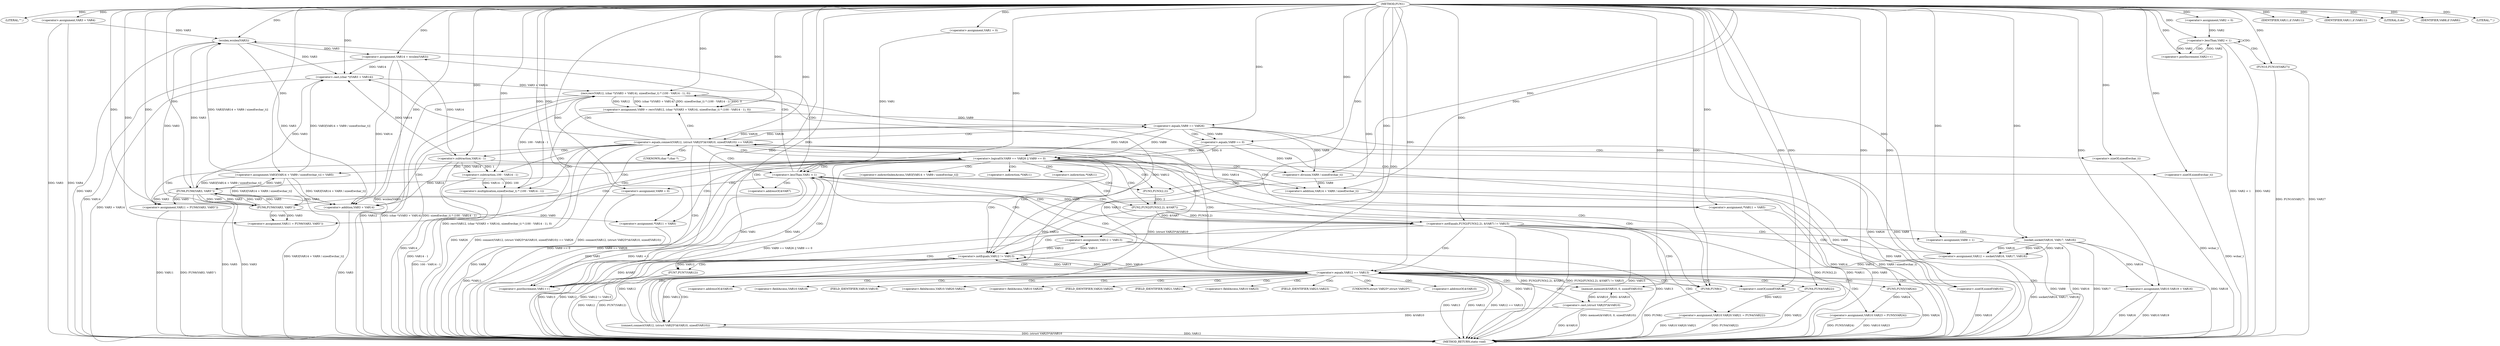 digraph FUN1 {  
"1000100" [label = "(METHOD,FUN1)" ]
"1000291" [label = "(METHOD_RETURN,static void)" ]
"1000105" [label = "(LITERAL,\"\",)" ]
"1000106" [label = "(<operator>.assignment,VAR3 = VAR4)" ]
"1000110" [label = "(<operator>.assignment,VAR1 = 0)" ]
"1000113" [label = "(<operator>.lessThan,VAR1 < 1)" ]
"1000116" [label = "(<operator>.postIncrement,VAR1++)" ]
"1000122" [label = "(<operator>.assignment,VAR8 = 0)" ]
"1000129" [label = "(<operator>.assignment,VAR12 = VAR13)" ]
"1000133" [label = "(<operator>.assignment,VAR14 = wcslen(VAR3))" ]
"1000135" [label = "(wcslen,wcslen(VAR3))" ]
"1000140" [label = "(<operator>.notEquals,FUN2(FUN3(2,2), &VAR7) != VAR15)" ]
"1000141" [label = "(FUN2,FUN2(FUN3(2,2), &VAR7))" ]
"1000142" [label = "(FUN3,FUN3(2,2))" ]
"1000150" [label = "(<operator>.assignment,VAR8 = 1)" ]
"1000153" [label = "(<operator>.assignment,VAR12 = socket(VAR16, VAR17, VAR18))" ]
"1000155" [label = "(socket,socket(VAR16, VAR17, VAR18))" ]
"1000160" [label = "(<operator>.equals,VAR12 == VAR13)" ]
"1000165" [label = "(memset,memset(&VAR10, 0, sizeof(VAR10)))" ]
"1000169" [label = "(<operator>.sizeOf,sizeof(VAR10))" ]
"1000171" [label = "(<operator>.assignment,VAR10.VAR19 = VAR16)" ]
"1000176" [label = "(<operator>.assignment,VAR10.VAR20.VAR21 = FUN4(VAR22))" ]
"1000182" [label = "(FUN4,FUN4(VAR22))" ]
"1000184" [label = "(<operator>.assignment,VAR10.VAR23 = FUN5(VAR24))" ]
"1000188" [label = "(FUN5,FUN5(VAR24))" ]
"1000191" [label = "(<operator>.equals,connect(VAR12, (struct VAR25*)&VAR10, sizeof(VAR10)) == VAR26)" ]
"1000192" [label = "(connect,connect(VAR12, (struct VAR25*)&VAR10, sizeof(VAR10)))" ]
"1000194" [label = "(<operator>.cast,(struct VAR25*)&VAR10)" ]
"1000198" [label = "(<operator>.sizeOf,sizeof(VAR10))" ]
"1000203" [label = "(<operator>.assignment,VAR9 = recv(VAR12, (char *)(VAR3 + VAR14), sizeof(wchar_t) * (100 - VAR14 - 1), 0))" ]
"1000205" [label = "(recv,recv(VAR12, (char *)(VAR3 + VAR14), sizeof(wchar_t) * (100 - VAR14 - 1), 0))" ]
"1000207" [label = "(<operator>.cast,(char *)(VAR3 + VAR14))" ]
"1000209" [label = "(<operator>.addition,VAR3 + VAR14)" ]
"1000212" [label = "(<operator>.multiplication,sizeof(wchar_t) * (100 - VAR14 - 1))" ]
"1000213" [label = "(<operator>.sizeOf,sizeof(wchar_t))" ]
"1000215" [label = "(<operator>.subtraction,100 - VAR14 - 1)" ]
"1000217" [label = "(<operator>.subtraction,VAR14 - 1)" ]
"1000222" [label = "(<operator>.logicalOr,VAR9 == VAR26 || VAR9 == 0)" ]
"1000223" [label = "(<operator>.equals,VAR9 == VAR26)" ]
"1000226" [label = "(<operator>.equals,VAR9 == 0)" ]
"1000231" [label = "(<operator>.assignment,VAR3[VAR14 + VAR9 / sizeof(wchar_t)] = VAR5)" ]
"1000234" [label = "(<operator>.addition,VAR14 + VAR9 / sizeof(wchar_t))" ]
"1000236" [label = "(<operator>.division,VAR9 / sizeof(wchar_t))" ]
"1000238" [label = "(<operator>.sizeOf,sizeof(wchar_t))" ]
"1000241" [label = "(<operator>.assignment,VAR11 = FUN6(VAR3, VAR5''))" ]
"1000243" [label = "(FUN6,FUN6(VAR3, VAR5''))" ]
"1000247" [label = "(IDENTIFIER,VAR11,if (VAR11))" ]
"1000249" [label = "(<operator>.assignment,*VAR11 = VAR5)" ]
"1000253" [label = "(<operator>.assignment,VAR11 = FUN6(VAR3, VAR5''))" ]
"1000255" [label = "(FUN6,FUN6(VAR3, VAR5''))" ]
"1000259" [label = "(IDENTIFIER,VAR11,if (VAR11))" ]
"1000261" [label = "(<operator>.assignment,*VAR11 = VAR5)" ]
"1000265" [label = "(LITERAL,0,do)" ]
"1000267" [label = "(<operator>.notEquals,VAR12 != VAR13)" ]
"1000271" [label = "(FUN7,FUN7(VAR12))" ]
"1000274" [label = "(IDENTIFIER,VAR8,if (VAR8))" ]
"1000276" [label = "(FUN8,FUN8())" ]
"1000278" [label = "(<operator>.assignment,VAR2 = 0)" ]
"1000281" [label = "(<operator>.lessThan,VAR2 < 1)" ]
"1000284" [label = "(<operator>.postIncrement,VAR2++)" ]
"1000288" [label = "(LITERAL,\"\",)" ]
"1000289" [label = "(FUN10,FUN10(VAR27))" ]
"1000145" [label = "(<operator>.addressOf,&VAR7)" ]
"1000166" [label = "(<operator>.addressOf,&VAR10)" ]
"1000172" [label = "(<operator>.fieldAccess,VAR10.VAR19)" ]
"1000174" [label = "(FIELD_IDENTIFIER,VAR19,VAR19)" ]
"1000177" [label = "(<operator>.fieldAccess,VAR10.VAR20.VAR21)" ]
"1000178" [label = "(<operator>.fieldAccess,VAR10.VAR20)" ]
"1000180" [label = "(FIELD_IDENTIFIER,VAR20,VAR20)" ]
"1000181" [label = "(FIELD_IDENTIFIER,VAR21,VAR21)" ]
"1000185" [label = "(<operator>.fieldAccess,VAR10.VAR23)" ]
"1000187" [label = "(FIELD_IDENTIFIER,VAR23,VAR23)" ]
"1000195" [label = "(UNKNOWN,struct VAR25*,struct VAR25*)" ]
"1000196" [label = "(<operator>.addressOf,&VAR10)" ]
"1000208" [label = "(UNKNOWN,char *,char *)" ]
"1000232" [label = "(<operator>.indirectIndexAccess,VAR3[VAR14 + VAR9 / sizeof(wchar_t)])" ]
"1000250" [label = "(<operator>.indirection,*VAR11)" ]
"1000262" [label = "(<operator>.indirection,*VAR11)" ]
  "1000129" -> "1000291"  [ label = "DDG: VAR12"] 
  "1000184" -> "1000291"  [ label = "DDG: VAR10.VAR23"] 
  "1000253" -> "1000291"  [ label = "DDG: FUN6(VAR3, VAR5'')"] 
  "1000222" -> "1000291"  [ label = "DDG: VAR9 == 0"] 
  "1000176" -> "1000291"  [ label = "DDG: FUN4(VAR22)"] 
  "1000184" -> "1000291"  [ label = "DDG: FUN5(VAR24)"] 
  "1000171" -> "1000291"  [ label = "DDG: VAR10.VAR19"] 
  "1000141" -> "1000291"  [ label = "DDG: FUN3(2,2)"] 
  "1000223" -> "1000291"  [ label = "DDG: VAR26"] 
  "1000192" -> "1000291"  [ label = "DDG: (struct VAR25*)&VAR10"] 
  "1000226" -> "1000291"  [ label = "DDG: VAR9"] 
  "1000222" -> "1000291"  [ label = "DDG: VAR9 == VAR26"] 
  "1000106" -> "1000291"  [ label = "DDG: VAR4"] 
  "1000236" -> "1000291"  [ label = "DDG: VAR9"] 
  "1000207" -> "1000291"  [ label = "DDG: VAR3 + VAR14"] 
  "1000281" -> "1000291"  [ label = "DDG: VAR2"] 
  "1000209" -> "1000291"  [ label = "DDG: VAR3"] 
  "1000106" -> "1000291"  [ label = "DDG: VAR3"] 
  "1000234" -> "1000291"  [ label = "DDG: VAR9 / sizeof(wchar_t)"] 
  "1000150" -> "1000291"  [ label = "DDG: VAR8"] 
  "1000238" -> "1000291"  [ label = "DDG: wchar_t"] 
  "1000289" -> "1000291"  [ label = "DDG: VAR27"] 
  "1000234" -> "1000291"  [ label = "DDG: VAR14"] 
  "1000191" -> "1000291"  [ label = "DDG: VAR26"] 
  "1000155" -> "1000291"  [ label = "DDG: VAR17"] 
  "1000215" -> "1000291"  [ label = "DDG: VAR14 - 1"] 
  "1000160" -> "1000291"  [ label = "DDG: VAR12 == VAR13"] 
  "1000213" -> "1000291"  [ label = "DDG: wchar_t"] 
  "1000253" -> "1000291"  [ label = "DDG: VAR11"] 
  "1000188" -> "1000291"  [ label = "DDG: VAR24"] 
  "1000113" -> "1000291"  [ label = "DDG: VAR1"] 
  "1000205" -> "1000291"  [ label = "DDG: VAR12"] 
  "1000122" -> "1000291"  [ label = "DDG: VAR8"] 
  "1000140" -> "1000291"  [ label = "DDG: FUN2(FUN3(2,2), &VAR7)"] 
  "1000267" -> "1000291"  [ label = "DDG: VAR13"] 
  "1000140" -> "1000291"  [ label = "DDG: FUN2(FUN3(2,2), &VAR7) != VAR15"] 
  "1000267" -> "1000291"  [ label = "DDG: VAR12"] 
  "1000153" -> "1000291"  [ label = "DDG: socket(VAR16, VAR17, VAR18)"] 
  "1000155" -> "1000291"  [ label = "DDG: VAR18"] 
  "1000289" -> "1000291"  [ label = "DDG: FUN10(VAR27)"] 
  "1000267" -> "1000291"  [ label = "DDG: VAR12 != VAR13"] 
  "1000133" -> "1000291"  [ label = "DDG: VAR14"] 
  "1000191" -> "1000291"  [ label = "DDG: connect(VAR12, (struct VAR25*)&VAR10, sizeof(VAR10)) == VAR26"] 
  "1000261" -> "1000291"  [ label = "DDG: VAR5"] 
  "1000217" -> "1000291"  [ label = "DDG: VAR14"] 
  "1000222" -> "1000291"  [ label = "DDG: VAR9 == VAR26 || VAR9 == 0"] 
  "1000205" -> "1000291"  [ label = "DDG: (char *)(VAR3 + VAR14)"] 
  "1000276" -> "1000291"  [ label = "DDG: FUN8()"] 
  "1000205" -> "1000291"  [ label = "DDG: sizeof(wchar_t) * (100 - VAR14 - 1)"] 
  "1000261" -> "1000291"  [ label = "DDG: *VAR11"] 
  "1000198" -> "1000291"  [ label = "DDG: VAR10"] 
  "1000231" -> "1000291"  [ label = "DDG: VAR3[VAR14 + VAR9 / sizeof(wchar_t)]"] 
  "1000133" -> "1000291"  [ label = "DDG: wcslen(VAR3)"] 
  "1000192" -> "1000291"  [ label = "DDG: VAR12"] 
  "1000113" -> "1000291"  [ label = "DDG: VAR1 < 1"] 
  "1000281" -> "1000291"  [ label = "DDG: VAR2 < 1"] 
  "1000135" -> "1000291"  [ label = "DDG: VAR3"] 
  "1000141" -> "1000291"  [ label = "DDG: &VAR7"] 
  "1000212" -> "1000291"  [ label = "DDG: 100 - VAR14 - 1"] 
  "1000176" -> "1000291"  [ label = "DDG: VAR10.VAR20.VAR21"] 
  "1000255" -> "1000291"  [ label = "DDG: VAR5"] 
  "1000155" -> "1000291"  [ label = "DDG: VAR16"] 
  "1000249" -> "1000291"  [ label = "DDG: *VAR11"] 
  "1000271" -> "1000291"  [ label = "DDG: VAR12"] 
  "1000203" -> "1000291"  [ label = "DDG: recv(VAR12, (char *)(VAR3 + VAR14), sizeof(wchar_t) * (100 - VAR14 - 1), 0)"] 
  "1000255" -> "1000291"  [ label = "DDG: VAR3"] 
  "1000194" -> "1000291"  [ label = "DDG: &VAR10"] 
  "1000160" -> "1000291"  [ label = "DDG: VAR13"] 
  "1000140" -> "1000291"  [ label = "DDG: VAR15"] 
  "1000160" -> "1000291"  [ label = "DDG: VAR12"] 
  "1000271" -> "1000291"  [ label = "DDG: FUN7(VAR12)"] 
  "1000182" -> "1000291"  [ label = "DDG: VAR22"] 
  "1000191" -> "1000291"  [ label = "DDG: connect(VAR12, (struct VAR25*)&VAR10, sizeof(VAR10))"] 
  "1000171" -> "1000291"  [ label = "DDG: VAR16"] 
  "1000223" -> "1000291"  [ label = "DDG: VAR9"] 
  "1000129" -> "1000291"  [ label = "DDG: VAR13"] 
  "1000165" -> "1000291"  [ label = "DDG: memset(&VAR10, 0, sizeof(VAR10))"] 
  "1000100" -> "1000105"  [ label = "DDG: "] 
  "1000100" -> "1000106"  [ label = "DDG: "] 
  "1000100" -> "1000110"  [ label = "DDG: "] 
  "1000116" -> "1000113"  [ label = "DDG: VAR1"] 
  "1000110" -> "1000113"  [ label = "DDG: VAR1"] 
  "1000100" -> "1000113"  [ label = "DDG: "] 
  "1000113" -> "1000116"  [ label = "DDG: VAR1"] 
  "1000100" -> "1000116"  [ label = "DDG: "] 
  "1000100" -> "1000122"  [ label = "DDG: "] 
  "1000267" -> "1000129"  [ label = "DDG: VAR13"] 
  "1000100" -> "1000129"  [ label = "DDG: "] 
  "1000135" -> "1000133"  [ label = "DDG: VAR3"] 
  "1000100" -> "1000133"  [ label = "DDG: "] 
  "1000231" -> "1000135"  [ label = "DDG: VAR3[VAR14 + VAR9 / sizeof(wchar_t)]"] 
  "1000255" -> "1000135"  [ label = "DDG: VAR3"] 
  "1000106" -> "1000135"  [ label = "DDG: VAR3"] 
  "1000100" -> "1000135"  [ label = "DDG: "] 
  "1000141" -> "1000140"  [ label = "DDG: FUN3(2,2)"] 
  "1000141" -> "1000140"  [ label = "DDG: &VAR7"] 
  "1000142" -> "1000141"  [ label = "DDG: 2"] 
  "1000100" -> "1000142"  [ label = "DDG: "] 
  "1000100" -> "1000140"  [ label = "DDG: "] 
  "1000100" -> "1000150"  [ label = "DDG: "] 
  "1000155" -> "1000153"  [ label = "DDG: VAR16"] 
  "1000155" -> "1000153"  [ label = "DDG: VAR17"] 
  "1000155" -> "1000153"  [ label = "DDG: VAR18"] 
  "1000100" -> "1000153"  [ label = "DDG: "] 
  "1000100" -> "1000155"  [ label = "DDG: "] 
  "1000153" -> "1000160"  [ label = "DDG: VAR12"] 
  "1000100" -> "1000160"  [ label = "DDG: "] 
  "1000267" -> "1000160"  [ label = "DDG: VAR13"] 
  "1000194" -> "1000165"  [ label = "DDG: &VAR10"] 
  "1000100" -> "1000165"  [ label = "DDG: "] 
  "1000100" -> "1000169"  [ label = "DDG: "] 
  "1000155" -> "1000171"  [ label = "DDG: VAR16"] 
  "1000100" -> "1000171"  [ label = "DDG: "] 
  "1000182" -> "1000176"  [ label = "DDG: VAR22"] 
  "1000100" -> "1000182"  [ label = "DDG: "] 
  "1000188" -> "1000184"  [ label = "DDG: VAR24"] 
  "1000100" -> "1000188"  [ label = "DDG: "] 
  "1000192" -> "1000191"  [ label = "DDG: VAR12"] 
  "1000192" -> "1000191"  [ label = "DDG: (struct VAR25*)&VAR10"] 
  "1000160" -> "1000192"  [ label = "DDG: VAR12"] 
  "1000100" -> "1000192"  [ label = "DDG: "] 
  "1000194" -> "1000192"  [ label = "DDG: &VAR10"] 
  "1000165" -> "1000194"  [ label = "DDG: &VAR10"] 
  "1000100" -> "1000198"  [ label = "DDG: "] 
  "1000223" -> "1000191"  [ label = "DDG: VAR26"] 
  "1000100" -> "1000191"  [ label = "DDG: "] 
  "1000205" -> "1000203"  [ label = "DDG: VAR12"] 
  "1000205" -> "1000203"  [ label = "DDG: (char *)(VAR3 + VAR14)"] 
  "1000205" -> "1000203"  [ label = "DDG: sizeof(wchar_t) * (100 - VAR14 - 1)"] 
  "1000205" -> "1000203"  [ label = "DDG: 0"] 
  "1000100" -> "1000203"  [ label = "DDG: "] 
  "1000192" -> "1000205"  [ label = "DDG: VAR12"] 
  "1000100" -> "1000205"  [ label = "DDG: "] 
  "1000207" -> "1000205"  [ label = "DDG: VAR3 + VAR14"] 
  "1000231" -> "1000207"  [ label = "DDG: VAR3[VAR14 + VAR9 / sizeof(wchar_t)]"] 
  "1000135" -> "1000207"  [ label = "DDG: VAR3"] 
  "1000255" -> "1000207"  [ label = "DDG: VAR3"] 
  "1000100" -> "1000207"  [ label = "DDG: "] 
  "1000133" -> "1000207"  [ label = "DDG: VAR14"] 
  "1000217" -> "1000207"  [ label = "DDG: VAR14"] 
  "1000231" -> "1000209"  [ label = "DDG: VAR3[VAR14 + VAR9 / sizeof(wchar_t)]"] 
  "1000135" -> "1000209"  [ label = "DDG: VAR3"] 
  "1000255" -> "1000209"  [ label = "DDG: VAR3"] 
  "1000100" -> "1000209"  [ label = "DDG: "] 
  "1000133" -> "1000209"  [ label = "DDG: VAR14"] 
  "1000217" -> "1000209"  [ label = "DDG: VAR14"] 
  "1000212" -> "1000205"  [ label = "DDG: 100 - VAR14 - 1"] 
  "1000100" -> "1000212"  [ label = "DDG: "] 
  "1000100" -> "1000213"  [ label = "DDG: "] 
  "1000215" -> "1000212"  [ label = "DDG: 100"] 
  "1000215" -> "1000212"  [ label = "DDG: VAR14 - 1"] 
  "1000100" -> "1000215"  [ label = "DDG: "] 
  "1000217" -> "1000215"  [ label = "DDG: VAR14"] 
  "1000217" -> "1000215"  [ label = "DDG: 1"] 
  "1000100" -> "1000217"  [ label = "DDG: "] 
  "1000133" -> "1000217"  [ label = "DDG: VAR14"] 
  "1000223" -> "1000222"  [ label = "DDG: VAR9"] 
  "1000223" -> "1000222"  [ label = "DDG: VAR26"] 
  "1000203" -> "1000223"  [ label = "DDG: VAR9"] 
  "1000100" -> "1000223"  [ label = "DDG: "] 
  "1000191" -> "1000223"  [ label = "DDG: VAR26"] 
  "1000226" -> "1000222"  [ label = "DDG: VAR9"] 
  "1000226" -> "1000222"  [ label = "DDG: 0"] 
  "1000223" -> "1000226"  [ label = "DDG: VAR9"] 
  "1000100" -> "1000226"  [ label = "DDG: "] 
  "1000255" -> "1000231"  [ label = "DDG: VAR5"] 
  "1000100" -> "1000231"  [ label = "DDG: "] 
  "1000217" -> "1000234"  [ label = "DDG: VAR14"] 
  "1000100" -> "1000234"  [ label = "DDG: "] 
  "1000236" -> "1000234"  [ label = "DDG: VAR9"] 
  "1000226" -> "1000236"  [ label = "DDG: VAR9"] 
  "1000223" -> "1000236"  [ label = "DDG: VAR9"] 
  "1000100" -> "1000236"  [ label = "DDG: "] 
  "1000100" -> "1000238"  [ label = "DDG: "] 
  "1000243" -> "1000241"  [ label = "DDG: VAR3"] 
  "1000243" -> "1000241"  [ label = "DDG: VAR5"] 
  "1000100" -> "1000241"  [ label = "DDG: "] 
  "1000231" -> "1000243"  [ label = "DDG: VAR3[VAR14 + VAR9 / sizeof(wchar_t)]"] 
  "1000100" -> "1000243"  [ label = "DDG: "] 
  "1000135" -> "1000243"  [ label = "DDG: VAR3"] 
  "1000255" -> "1000243"  [ label = "DDG: VAR3"] 
  "1000255" -> "1000243"  [ label = "DDG: VAR5"] 
  "1000100" -> "1000247"  [ label = "DDG: "] 
  "1000243" -> "1000249"  [ label = "DDG: VAR5"] 
  "1000100" -> "1000249"  [ label = "DDG: "] 
  "1000255" -> "1000253"  [ label = "DDG: VAR3"] 
  "1000255" -> "1000253"  [ label = "DDG: VAR5"] 
  "1000100" -> "1000253"  [ label = "DDG: "] 
  "1000231" -> "1000255"  [ label = "DDG: VAR3[VAR14 + VAR9 / sizeof(wchar_t)]"] 
  "1000243" -> "1000255"  [ label = "DDG: VAR3"] 
  "1000100" -> "1000255"  [ label = "DDG: "] 
  "1000243" -> "1000255"  [ label = "DDG: VAR5"] 
  "1000100" -> "1000259"  [ label = "DDG: "] 
  "1000255" -> "1000261"  [ label = "DDG: VAR5"] 
  "1000100" -> "1000261"  [ label = "DDG: "] 
  "1000100" -> "1000265"  [ label = "DDG: "] 
  "1000129" -> "1000267"  [ label = "DDG: VAR12"] 
  "1000205" -> "1000267"  [ label = "DDG: VAR12"] 
  "1000192" -> "1000267"  [ label = "DDG: VAR12"] 
  "1000160" -> "1000267"  [ label = "DDG: VAR12"] 
  "1000100" -> "1000267"  [ label = "DDG: "] 
  "1000160" -> "1000267"  [ label = "DDG: VAR13"] 
  "1000267" -> "1000271"  [ label = "DDG: VAR12"] 
  "1000100" -> "1000271"  [ label = "DDG: "] 
  "1000100" -> "1000274"  [ label = "DDG: "] 
  "1000100" -> "1000276"  [ label = "DDG: "] 
  "1000100" -> "1000278"  [ label = "DDG: "] 
  "1000284" -> "1000281"  [ label = "DDG: VAR2"] 
  "1000278" -> "1000281"  [ label = "DDG: VAR2"] 
  "1000100" -> "1000281"  [ label = "DDG: "] 
  "1000281" -> "1000284"  [ label = "DDG: VAR2"] 
  "1000100" -> "1000284"  [ label = "DDG: "] 
  "1000100" -> "1000288"  [ label = "DDG: "] 
  "1000100" -> "1000289"  [ label = "DDG: "] 
  "1000113" -> "1000142"  [ label = "CDG: "] 
  "1000113" -> "1000141"  [ label = "CDG: "] 
  "1000113" -> "1000133"  [ label = "CDG: "] 
  "1000113" -> "1000122"  [ label = "CDG: "] 
  "1000113" -> "1000145"  [ label = "CDG: "] 
  "1000113" -> "1000135"  [ label = "CDG: "] 
  "1000113" -> "1000129"  [ label = "CDG: "] 
  "1000113" -> "1000140"  [ label = "CDG: "] 
  "1000140" -> "1000150"  [ label = "CDG: "] 
  "1000140" -> "1000160"  [ label = "CDG: "] 
  "1000140" -> "1000153"  [ label = "CDG: "] 
  "1000140" -> "1000155"  [ label = "CDG: "] 
  "1000140" -> "1000116"  [ label = "CDG: "] 
  "1000140" -> "1000113"  [ label = "CDG: "] 
  "1000140" -> "1000267"  [ label = "CDG: "] 
  "1000140" -> "1000276"  [ label = "CDG: "] 
  "1000160" -> "1000174"  [ label = "CDG: "] 
  "1000160" -> "1000191"  [ label = "CDG: "] 
  "1000160" -> "1000182"  [ label = "CDG: "] 
  "1000160" -> "1000166"  [ label = "CDG: "] 
  "1000160" -> "1000180"  [ label = "CDG: "] 
  "1000160" -> "1000165"  [ label = "CDG: "] 
  "1000160" -> "1000188"  [ label = "CDG: "] 
  "1000160" -> "1000194"  [ label = "CDG: "] 
  "1000160" -> "1000192"  [ label = "CDG: "] 
  "1000160" -> "1000176"  [ label = "CDG: "] 
  "1000160" -> "1000198"  [ label = "CDG: "] 
  "1000160" -> "1000187"  [ label = "CDG: "] 
  "1000160" -> "1000185"  [ label = "CDG: "] 
  "1000160" -> "1000195"  [ label = "CDG: "] 
  "1000160" -> "1000172"  [ label = "CDG: "] 
  "1000160" -> "1000169"  [ label = "CDG: "] 
  "1000160" -> "1000196"  [ label = "CDG: "] 
  "1000160" -> "1000178"  [ label = "CDG: "] 
  "1000160" -> "1000171"  [ label = "CDG: "] 
  "1000160" -> "1000184"  [ label = "CDG: "] 
  "1000160" -> "1000177"  [ label = "CDG: "] 
  "1000160" -> "1000181"  [ label = "CDG: "] 
  "1000160" -> "1000116"  [ label = "CDG: "] 
  "1000160" -> "1000113"  [ label = "CDG: "] 
  "1000160" -> "1000267"  [ label = "CDG: "] 
  "1000160" -> "1000276"  [ label = "CDG: "] 
  "1000191" -> "1000208"  [ label = "CDG: "] 
  "1000191" -> "1000222"  [ label = "CDG: "] 
  "1000191" -> "1000217"  [ label = "CDG: "] 
  "1000191" -> "1000213"  [ label = "CDG: "] 
  "1000191" -> "1000212"  [ label = "CDG: "] 
  "1000191" -> "1000215"  [ label = "CDG: "] 
  "1000191" -> "1000207"  [ label = "CDG: "] 
  "1000191" -> "1000203"  [ label = "CDG: "] 
  "1000191" -> "1000205"  [ label = "CDG: "] 
  "1000191" -> "1000209"  [ label = "CDG: "] 
  "1000191" -> "1000223"  [ label = "CDG: "] 
  "1000191" -> "1000116"  [ label = "CDG: "] 
  "1000191" -> "1000113"  [ label = "CDG: "] 
  "1000191" -> "1000267"  [ label = "CDG: "] 
  "1000191" -> "1000276"  [ label = "CDG: "] 
  "1000222" -> "1000238"  [ label = "CDG: "] 
  "1000222" -> "1000255"  [ label = "CDG: "] 
  "1000222" -> "1000243"  [ label = "CDG: "] 
  "1000222" -> "1000236"  [ label = "CDG: "] 
  "1000222" -> "1000232"  [ label = "CDG: "] 
  "1000222" -> "1000234"  [ label = "CDG: "] 
  "1000222" -> "1000253"  [ label = "CDG: "] 
  "1000222" -> "1000231"  [ label = "CDG: "] 
  "1000222" -> "1000241"  [ label = "CDG: "] 
  "1000222" -> "1000261"  [ label = "CDG: "] 
  "1000222" -> "1000262"  [ label = "CDG: "] 
  "1000222" -> "1000250"  [ label = "CDG: "] 
  "1000222" -> "1000249"  [ label = "CDG: "] 
  "1000222" -> "1000142"  [ label = "CDG: "] 
  "1000222" -> "1000141"  [ label = "CDG: "] 
  "1000222" -> "1000116"  [ label = "CDG: "] 
  "1000222" -> "1000145"  [ label = "CDG: "] 
  "1000222" -> "1000113"  [ label = "CDG: "] 
  "1000222" -> "1000267"  [ label = "CDG: "] 
  "1000222" -> "1000140"  [ label = "CDG: "] 
  "1000222" -> "1000276"  [ label = "CDG: "] 
  "1000223" -> "1000226"  [ label = "CDG: "] 
  "1000267" -> "1000271"  [ label = "CDG: "] 
  "1000281" -> "1000281"  [ label = "CDG: "] 
  "1000281" -> "1000284"  [ label = "CDG: "] 
  "1000281" -> "1000289"  [ label = "CDG: "] 
}
